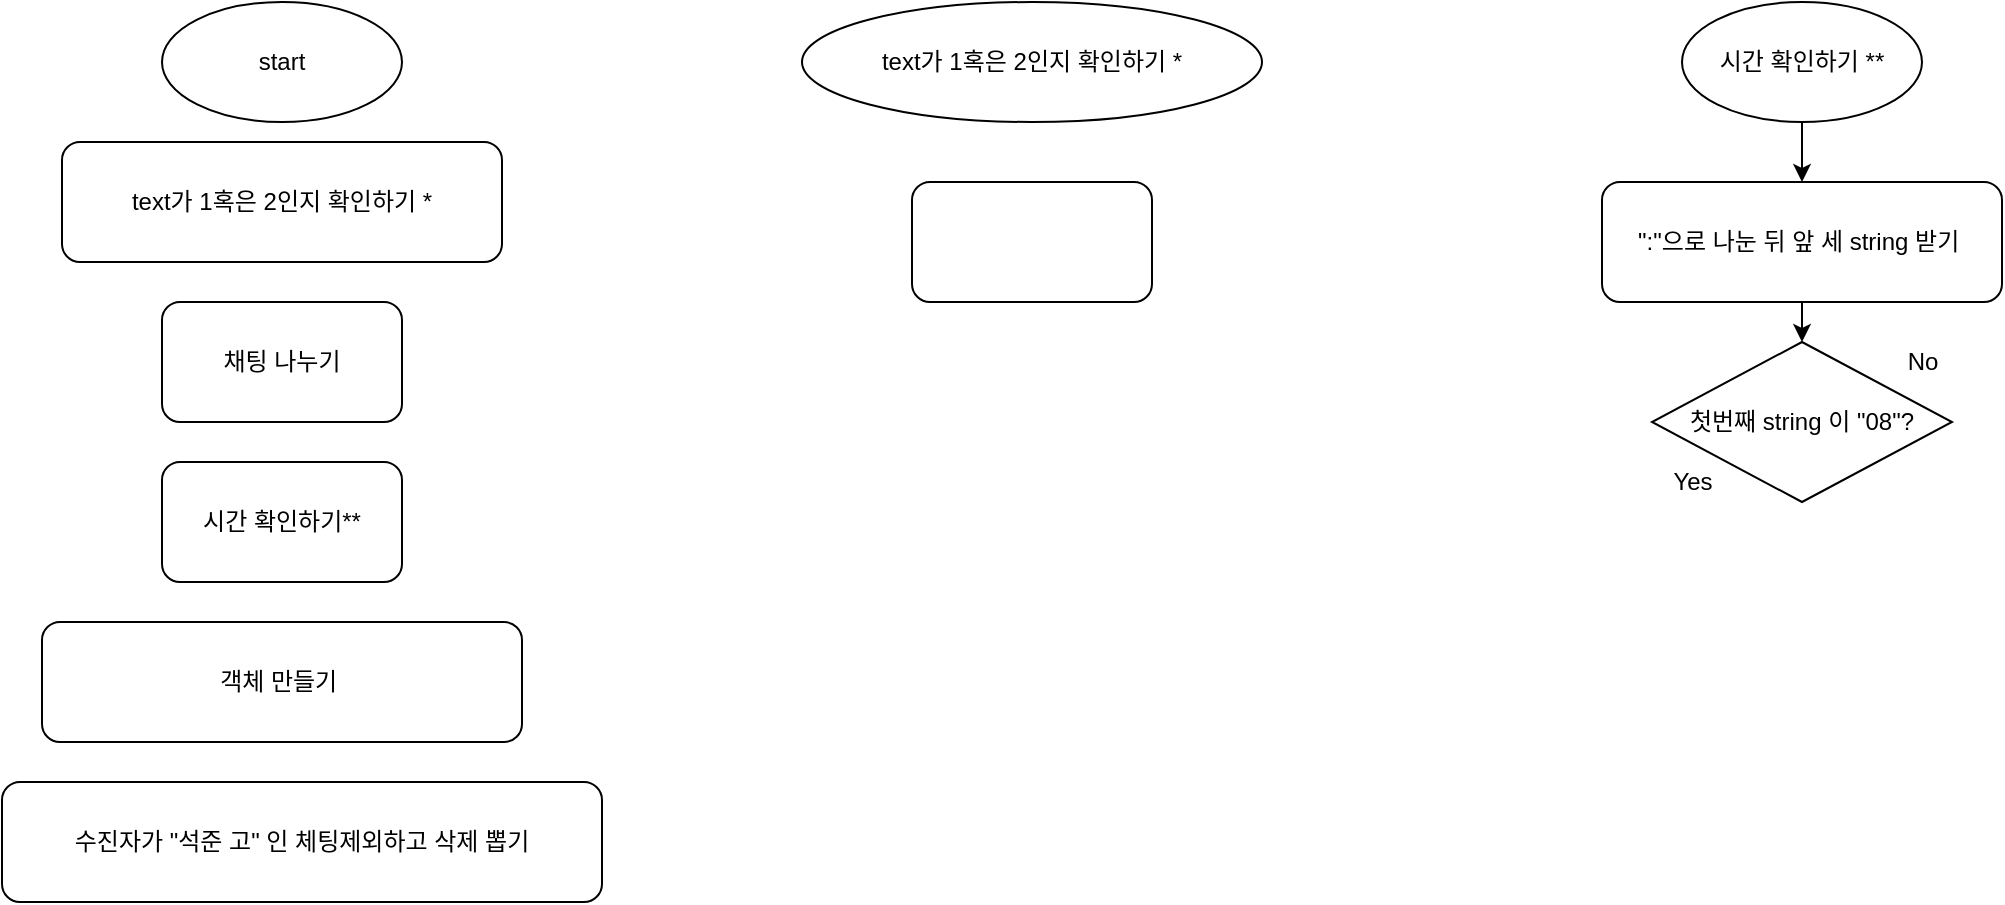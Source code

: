 <mxfile>
    <diagram id="8EsATtXa_wINBlqrN60Z" name="Page-1">
        <mxGraphModel dx="1374" dy="779" grid="1" gridSize="10" guides="1" tooltips="1" connect="1" arrows="1" fold="1" page="1" pageScale="1" pageWidth="827" pageHeight="1169" math="0" shadow="0">
            <root>
                <mxCell id="0"/>
                <mxCell id="1" parent="0"/>
                <mxCell id="2" value="start" style="ellipse;whiteSpace=wrap;html=1;" vertex="1" parent="1">
                    <mxGeometry x="160" y="130" width="120" height="60" as="geometry"/>
                </mxCell>
                <mxCell id="4" value="수진자가 &quot;석준 고&quot; 인 체팅제외하고 삭제 뽑기" style="rounded=1;whiteSpace=wrap;html=1;" vertex="1" parent="1">
                    <mxGeometry x="80" y="520" width="300" height="60" as="geometry"/>
                </mxCell>
                <mxCell id="5" value="객체 만들기&amp;nbsp;" style="rounded=1;whiteSpace=wrap;html=1;" vertex="1" parent="1">
                    <mxGeometry x="100" y="440" width="240" height="60" as="geometry"/>
                </mxCell>
                <mxCell id="6" value="시간 확인하기**" style="rounded=1;whiteSpace=wrap;html=1;" vertex="1" parent="1">
                    <mxGeometry x="160" y="360" width="120" height="60" as="geometry"/>
                </mxCell>
                <mxCell id="7" value="채팅 나누기" style="rounded=1;whiteSpace=wrap;html=1;" vertex="1" parent="1">
                    <mxGeometry x="160" y="280" width="120" height="60" as="geometry"/>
                </mxCell>
                <mxCell id="12" style="edgeStyle=orthogonalEdgeStyle;rounded=0;orthogonalLoop=1;jettySize=auto;html=1;exitX=0.5;exitY=1;exitDx=0;exitDy=0;entryX=0.5;entryY=0;entryDx=0;entryDy=0;" edge="1" parent="1" source="8" target="9">
                    <mxGeometry relative="1" as="geometry"/>
                </mxCell>
                <mxCell id="8" value="시간 확인하기 **" style="ellipse;whiteSpace=wrap;html=1;" vertex="1" parent="1">
                    <mxGeometry x="920" y="130" width="120" height="60" as="geometry"/>
                </mxCell>
                <mxCell id="13" style="edgeStyle=orthogonalEdgeStyle;rounded=0;orthogonalLoop=1;jettySize=auto;html=1;exitX=0.5;exitY=1;exitDx=0;exitDy=0;entryX=0.5;entryY=0;entryDx=0;entryDy=0;" edge="1" parent="1" source="9" target="10">
                    <mxGeometry relative="1" as="geometry"/>
                </mxCell>
                <mxCell id="9" value="&quot;:&quot;으로 나눈 뒤 앞 세 string 받기&amp;nbsp;" style="rounded=1;whiteSpace=wrap;html=1;" vertex="1" parent="1">
                    <mxGeometry x="880" y="220" width="200" height="60" as="geometry"/>
                </mxCell>
                <mxCell id="10" value="첫번째 string 이 &quot;08&quot;?" style="rhombus;whiteSpace=wrap;html=1;" vertex="1" parent="1">
                    <mxGeometry x="905" y="300" width="150" height="80" as="geometry"/>
                </mxCell>
                <mxCell id="14" value="Yes" style="text;html=1;align=center;verticalAlign=middle;resizable=0;points=[];autosize=1;strokeColor=none;" vertex="1" parent="1">
                    <mxGeometry x="905" y="360" width="40" height="20" as="geometry"/>
                </mxCell>
                <mxCell id="15" value="No" style="text;html=1;align=center;verticalAlign=middle;resizable=0;points=[];autosize=1;strokeColor=none;" vertex="1" parent="1">
                    <mxGeometry x="1025" y="300" width="30" height="20" as="geometry"/>
                </mxCell>
                <mxCell id="16" value="text가 1혹은 2인지 확인하기 *" style="rounded=1;whiteSpace=wrap;html=1;" vertex="1" parent="1">
                    <mxGeometry x="110" y="200" width="220" height="60" as="geometry"/>
                </mxCell>
                <mxCell id="17" value="&lt;span&gt;text가 1혹은 2인지 확인하기 *&lt;/span&gt;" style="ellipse;whiteSpace=wrap;html=1;" vertex="1" parent="1">
                    <mxGeometry x="480" y="130" width="230" height="60" as="geometry"/>
                </mxCell>
                <mxCell id="18" value="" style="rounded=1;whiteSpace=wrap;html=1;" vertex="1" parent="1">
                    <mxGeometry x="535" y="220" width="120" height="60" as="geometry"/>
                </mxCell>
            </root>
        </mxGraphModel>
    </diagram>
</mxfile>